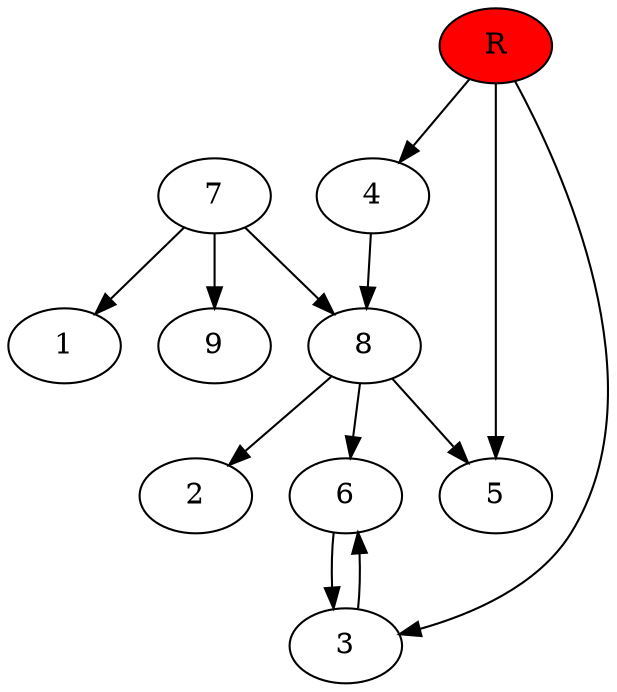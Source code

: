 digraph prb54202 {
	1
	2
	3
	4
	5
	6
	7
	8
	R [fillcolor="#ff0000" style=filled]
	3 -> 6
	4 -> 8
	6 -> 3
	7 -> 1
	7 -> 8
	7 -> 9
	8 -> 2
	8 -> 5
	8 -> 6
	R -> 3
	R -> 4
	R -> 5
}
